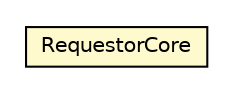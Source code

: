 #!/usr/local/bin/dot
#
# Class diagram 
# Generated by UMLGraph version R5_6-24-gf6e263 (http://www.umlgraph.org/)
#

digraph G {
	edge [fontname="Helvetica",fontsize=10,labelfontname="Helvetica",labelfontsize=10];
	node [fontname="Helvetica",fontsize=10,shape=plaintext];
	nodesep=0.25;
	ranksep=0.5;
	// io.reinert.requestor.core.RequestorCore
	c66749 [label=<<table title="io.reinert.requestor.core.RequestorCore" border="0" cellborder="1" cellspacing="0" cellpadding="2" port="p" bgcolor="lemonChiffon" href="./RequestorCore.html">
		<tr><td><table border="0" cellspacing="0" cellpadding="1">
<tr><td align="center" balign="center"> RequestorCore </td></tr>
		</table></td></tr>
		</table>>, URL="./RequestorCore.html", fontname="Helvetica", fontcolor="black", fontsize=10.0];
}

